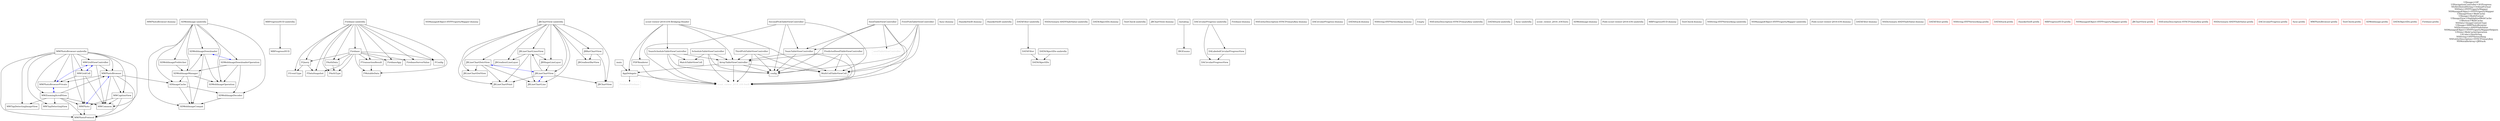 digraph G {
	node [shape=box];
	"MWPhotoBrowser-dummy" -> {};
	"MWCommon" -> {};
	"MBProgressHUD" -> {};
	"FDataSnapshot" -> {};
	"NSManagedObject-HYPPropertyMapper-dummy" -> {};
	"JBGradientLineLayer" -> {};
	"JBLineChartPoint" -> {};
	"TeamTableViewController" -> "config";
	"TeamTableViewController" -> "ArrayTableViewController";
	"TeamTableViewController" -> "scout_viewer_2016_iOS-Swift";
	"main" -> "AppDelegate";
	"Sync-dummy" -> {};
	"JBGradientBarView" -> {};
	"JBLineChartDotsView" -> "JBLineChartPoint";
	"JBLineChartDotsView" -> "JBLineChartDotView";
	"JBLineChartDotsView" -> "JBLineChartLine";
	"ThirdPickTableViewController" -> "MultiCellTableViewCell";
	"ThirdPickTableViewController" -> "config";
	"ThirdPickTableViewController" -> "scout_viewer_2016_iOS-Swift";
	"ThirdPickTableViewController" -> "ArrayTableViewController";
	"HanekeSwift-dummy" -> {};
	"FAuthData" -> "FAuthType";
	"HanekeSwift-umbrella" -> {};
	"SDWebImageDownloader" -> "SDWebImageCompat";
	"SDWebImageDownloader" -> "SDWebImageOperation";
	"config" -> {};
	"DATAFilter-umbrella" -> "DATAFilter";
	"NSDictionary-ANDYSafeValue-umbrella" -> {};
	"FQuery" -> "FEventType";
	"FQuery" -> "FDataSnapshot";
	"JBLineChartView" -> "JBLineChartLinesView";
	"JBLineChartView" -> "JBLineChartPoint";
	"JBLineChartView" -> "JBChartView";
	"MultiCellTableViewCell" -> {};
	"FAuthType" -> {};
	"DATAObjectIDs-dummy" -> {};
	"TestCheck-umbrella" -> {};
	"JBChartView-dummy" -> {};
	"JBLineChartLinesView" -> "JBShapeLineLayer";
	"JBLineChartLinesView" -> "JBGradientLineLayer";
	"JBLineChartLinesView" -> "JBLineChartPoint";
	"JBLineChartLinesView" -> "JBLineChartLine";
	"DATAFilter" -> "DATAObjectIDs";
	"MWTapDetectingImageView" -> {};
	"IBGEnums" -> {};
	"DACircularProgressView" -> {};
	"Firebase-dummy" -> {};
	"FirstPickTableViewController" -> "MultiCellTableViewCell";
	"FirstPickTableViewController" -> "config";
	"FirstPickTableViewController" -> "TeamTableViewController";
	"FirstPickTableViewController" -> "scout_viewer_2016_iOS-Swift";
	"TeamScheduleTableViewController" -> "MatchTableViewCell";
	"TeamScheduleTableViewController" -> "config";
	"TeamScheduleTableViewController" -> "scout_viewer_2016_iOS-Swift";
	"TeamScheduleTableViewController" -> "ArrayTableViewController";
	"NSEntityDescription-SYNCPrimaryKey-dummy" -> {};
	"DACircularProgress-dummy" -> {};
	"JBBarChartView" -> "JBChartView";
	"JBBarChartView" -> "JBGradientBarView";
	"SDWebImageCompat" -> {};
	"FMutableData" -> {};
	"JBShapeLineLayer" -> "JBLineChartView";
	"FirebaseApp" -> {};
	"SDImageCache" -> "SDWebImageCompat";
	"SDImageCache" -> "SDWebImageDecoder";
	"SDWebImageManager" -> "SDWebImageCompat";
	"SDWebImageManager" -> "SDWebImageOperation";
	"SDWebImageManager" -> "SDWebImageDownloader";
	"SDWebImageManager" -> "SDImageCache";
	"MWPhotoBrowser-umbrella" -> "MWCaptionView";
	"MWPhotoBrowser-umbrella" -> "MWTapDetectingImageView";
	"MWPhotoBrowser-umbrella" -> "MWCommon";
	"MWPhotoBrowser-umbrella" -> "MWGridViewController";
	"MWPhotoBrowser-umbrella" -> "MWTapDetectingView";
	"MWPhotoBrowser-umbrella" -> "MWPhotoBrowserPrivate";
	"MWPhotoBrowser-umbrella" -> "MWPhotoBrowser";
	"MWPhotoBrowser-umbrella" -> "MWPhoto";
	"MWPhotoBrowser-umbrella" -> "MWZoomingScrollView";
	"MWPhotoBrowser-umbrella" -> "MWGridCell";
	"MWPhotoBrowser-umbrella" -> "MWPhotoProtocol";
	"DATAObjectIDs-umbrella" -> "DATAObjectIDs";
	"FEventType" -> {};
	"SeedTableViewController" -> "MultiCellTableViewCell";
	"SeedTableViewController" -> "seedTableViewController";
	"SeedTableViewController" -> "config";
	"SeedTableViewController" -> "TeamTableViewController";
	"SeedTableViewController" -> "scout_viewer_2016_iOS-Swift";
	"scout-viewer-2016-iOS-Bridging-Header" -> "MultiCellTableViewCell";
	"scout-viewer-2016-iOS-Bridging-Header" -> "TeamScheduleTableViewController";
	"scout-viewer-2016-iOS-Bridging-Header" -> "PDFRenderer";
	"scout-viewer-2016-iOS-Bridging-Header" -> "ArrayTableViewController";
	"scout-viewer-2016-iOS-Bridging-Header" -> "AppDelegate";
	"DATAStack-dummy" -> {};
	"ScheduleTableViewController" -> "MatchTableViewCell";
	"ScheduleTableViewController" -> "config";
	"ScheduleTableViewController" -> "ArrayTableViewController";
	"ScheduleTableViewController" -> "scout_viewer_2016_iOS-Swift";
	"JBLineChartDotView" -> {};
	"NSString-HYPNetworking-dummy" -> {};
	"DACircularProgress-umbrella" -> "DALabeledCircularProgressView";
	"DACircularProgress-umbrella" -> "DACircularProgressView";
	"SDWebImageDownloaderOperation" -> "SDWebImageManager";
	"SDWebImageDownloaderOperation" -> "SDWebImageDecoder";
	"SDWebImageDownloaderOperation" -> "SDWebImageOperation";
	"Empty" -> {};
	"MatchTableViewCell" -> {};
	"SecondPickTableViewController" -> "MultiCellTableViewCell";
	"SecondPickTableViewController" -> "config";
	"SecondPickTableViewController" -> "TeamTableViewController";
	"SecondPickTableViewController" -> "scout_viewer_2016_iOS-Swift";
	"JBChartView-umbrella" -> "JBLineChartLinesView";
	"JBChartView-umbrella" -> "JBGradientLineLayer";
	"JBChartView-umbrella" -> "JBLineChartPoint";
	"JBChartView-umbrella" -> "JBLineChartDotView";
	"JBChartView-umbrella" -> "JBLineChartLine";
	"JBChartView-umbrella" -> "JBBarChartView";
	"JBChartView-umbrella" -> "JBShapeLineLayer";
	"JBChartView-umbrella" -> "JBLineChartView";
	"JBChartView-umbrella" -> "JBChartView";
	"JBChartView-umbrella" -> "JBGradientBarView";
	"JBChartView-umbrella" -> "JBLineChartDotsView";
	"Firebase" -> "FAuthType";
	"Firebase" -> "FirebaseServerValue";
	"Firebase" -> "FMutableData";
	"Firebase" -> "FConfig";
	"Firebase" -> "FDataSnapshot";
	"Firebase" -> "FAuthData";
	"Firebase" -> "FirebaseApp";
	"Firebase" -> "FQuery";
	"Firebase" -> "FTransactionResult";
	"DATAObjectIDs" -> {};
	"SDWebImage-umbrella" -> "SDWebImageCompat";
	"SDWebImage-umbrella" -> "SDWebImageOperation";
	"SDWebImage-umbrella" -> "SDWebImageDecoder";
	"SDWebImage-umbrella" -> "SDWebImageManager";
	"SDWebImage-umbrella" -> "SDWebImagePrefetcher";
	"SDWebImage-umbrella" -> "SDWebImageDownloaderOperation";
	"SDWebImage-umbrella" -> "SDImageCache";
	"SDWebImage-umbrella" -> "SDWebImageDownloader";
	"MWCaptionView" -> "MWCommon";
	"MWCaptionView" -> "MWPhoto";
	"MWCaptionView" -> "MWPhotoProtocol";
	"NSEntityDescription-SYNCPrimaryKey-umbrella" -> {};
	"DATAStack-umbrella" -> {};
	"PredictedSeedTableViewController" -> "MultiCellTableViewCell";
	"PredictedSeedTableViewController" -> "config";
	"PredictedSeedTableViewController" -> "scout_viewer_2016_iOS-Swift";
	"PredictedSeedTableViewController" -> "ArrayTableViewController";
	"Instabug" -> "IBGEnums";
	"Sync-umbrella" -> {};
	"scout_viewer_2016_iOSTests" -> {};
	"PDFRenderer" -> "scout_viewer_2016_iOS-Swift";
	"SDWebImage-dummy" -> {};
	"Pods-scout-viewer-2016-iOS-umbrella" -> {};
	"FirebaseServerValue" -> {};
	"MBProgressHUD-dummy" -> {};
	"MWPhotoBrowser" -> "MWCommon";
	"MWPhotoBrowser" -> "MWCaptionView";
	"MWPhotoBrowser" -> "MWPhotoBrowserPrivate";
	"MWPhotoBrowser" -> "SDImageCache";
	"MWPhotoBrowser" -> "MWPhotoProtocol";
	"JBChartView" -> {};
	"TestCheck-dummy" -> {};
	"NSString-HYPNetworking-umbrella" -> {};
	"MWGridViewController" -> "MWPhotoBrowser";
	"MWGridViewController" -> "MWCommon";
	"MWTapDetectingView" -> {};
	"SDWebImageOperation" -> {};
	"MWGridCell" -> "MWPhotoBrowserPrivate";
	"MWGridCell" -> "MWPhoto";
	"MWGridCell" -> "MWCommon";
	"MWPhotoProtocol" -> {};
	"NSManagedObject-HYPPropertyMapper-umbrella" -> {};
	"Firebase-umbrella" -> "FEventType";
	"Firebase-umbrella" -> "FAuthType";
	"Firebase-umbrella" -> "Firebase";
	"Firebase-umbrella" -> "FirebaseServerValue";
	"Firebase-umbrella" -> "FMutableData";
	"Firebase-umbrella" -> "FConfig";
	"Firebase-umbrella" -> "FDataSnapshot";
	"Firebase-umbrella" -> "FAuthData";
	"Firebase-umbrella" -> "FirebaseApp";
	"Firebase-umbrella" -> "FQuery";
	"Firebase-umbrella" -> "FTransactionResult";
	"SDWebImageDecoder" -> "SDWebImageCompat";
	"MBProgressHUD-umbrella" -> "MBProgressHUD";
	"FConfig" -> {};
	"MWPhoto" -> "MWPhotoProtocol";
	"MWZoomingScrollView" -> "MWTapDetectingImageView";
	"MWZoomingScrollView" -> "MWCommon";
	"MWZoomingScrollView" -> "MWTapDetectingView";
	"MWZoomingScrollView" -> "MWPhotoBrowser";
	"MWZoomingScrollView" -> "MWPhoto";
	"MWZoomingScrollView" -> "MWPhotoProtocol";
	"AppDelegate" -> "Firebase/Firebase";
	"AppDelegate" -> "scout_viewer_2016_iOS-Swift";
	"Pods-scout-viewer-2016-iOS-dummy" -> {};
	"SDWebImagePrefetcher" -> "SDWebImageManager";
	"ArrayTableViewController" -> "MultiCellTableViewCell";
	"ArrayTableViewController" -> "config";
	"ArrayTableViewController" -> "scout_viewer_2016_iOS-Swift";
	"ArrayTableViewController" -> "AppDelegate";
	"DATAFilter-dummy" -> {};
	"FTransactionResult" -> "FMutableData";
	"DALabeledCircularProgressView" -> "DACircularProgressView";
	"NSDictionary-ANDYSafeValue-dummy" -> {};
	
	"DATAFilter-prefix" [color=red];
	"NSString-HYPNetworking-prefix" [color=red];
	"DATAStack-prefix" [color=red];
	"HanekeSwift-prefix" [color=red];
	"MBProgressHUD-prefix" [color=red];
	"NSManagedObject-HYPPropertyMapper-prefix" [color=red];
	"JBChartView-prefix" [color=red];
	"NSEntityDescription-SYNCPrimaryKey-prefix" [color=red];
	"NSDictionary-ANDYSafeValue-prefix" [color=red];
	"DACircularProgress-prefix" [color=red];
	"Sync-prefix" [color=red];
	"MWPhotoBrowser-prefix" [color=red];
	"TestCheck-prefix" [color=red];
	"SDWebImage-prefix" [color=red];
	"DATAObjectIDs-prefix" [color=red];
	"Firebase-prefix" [color=red];
	
	edge [color=blue, dir=both];
	"MWPhotoBrowserPrivate" -> "MWGridViewController";
	"MWPhotoBrowser" -> "MWPhoto";
	"MWPhotoBrowserPrivate" -> "MWZoomingScrollView";
	"JBLineChartDotsView" -> "JBLineChartView";
	"JBLineChartView" -> "JBLineChartLine";
	"SDWebImageDownloader" -> "SDWebImageDownloaderOperation";
	"MWGridViewController" -> "MWGridCell";
	"Firebase/Firebase" [color=gray, style=dashed, fontcolor=gray]
	"seedTableViewController" [color=gray, style=dashed, fontcolor=gray]
	"scout_viewer_2016_iOS-Swift" [color=gray, style=dashed, fontcolor=gray]
	
	edge [color=black];
	node [shape=plaintext];
	"Categories" [label="UIImage+GIF\nUINavigationController+SGProgress\nNSAttributedString+OrdinalFormat\nNSDate+HYPPropertyMapper\nNSManagedObject+HYPPropertyMapper\nUIImageView+WebCache\nUIImage+MultiFormat\nUIImageView+HighlightedWebCache\nUIButton+WebCache\nNSData+ImageContentType\nUIImage+MWPhotoBrowser\nNSDictionary+ANDYSafeValue\nNSManagedObject+HYPPropertyMapperHelpers\nUIView+WebCacheOperation\nUIColor+HexString\nNSString+HYPNetworking\nNSEntityDescription+SYNCPrimaryKey\nNSMutableArray+JBStack"];
}

